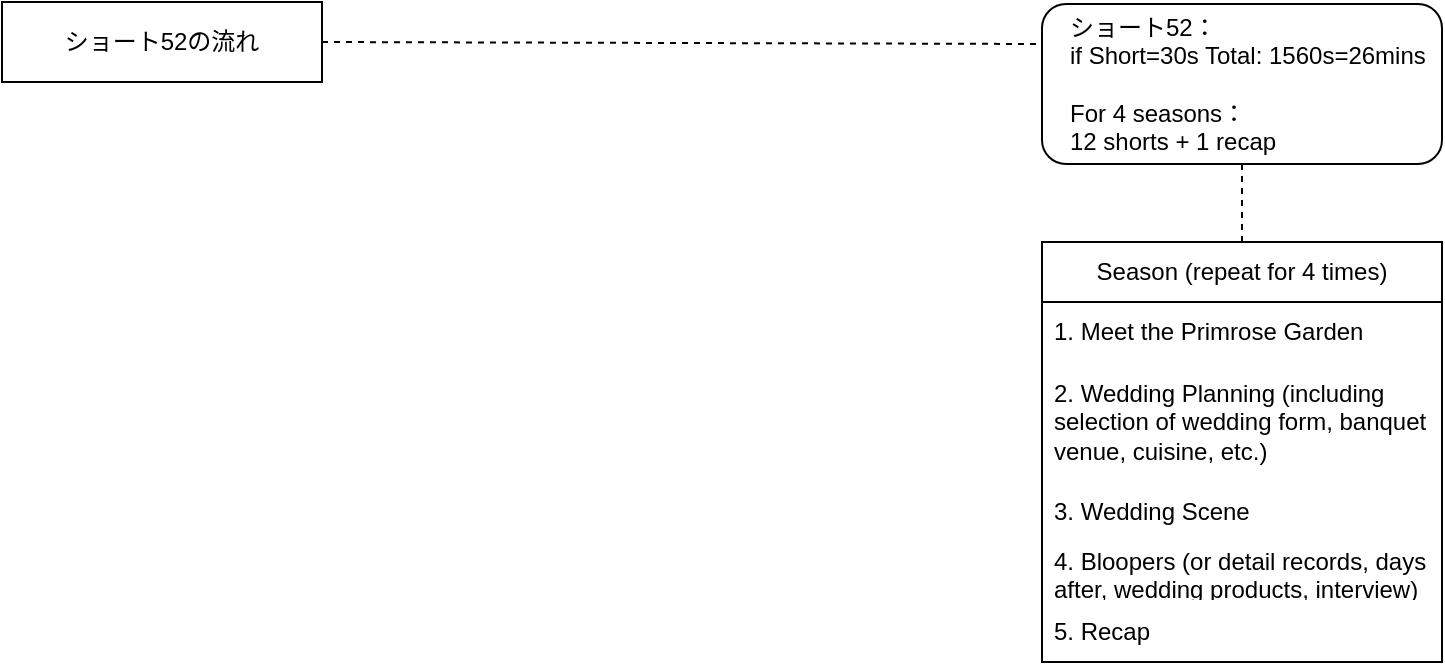 <mxfile version="20.8.16" type="github">
  <diagram name="第 1 页" id="QphtTLHyzabLkcDR0NQY">
    <mxGraphModel dx="1030" dy="841" grid="1" gridSize="10" guides="1" tooltips="1" connect="1" arrows="1" fold="1" page="1" pageScale="1" pageWidth="1169" pageHeight="827" math="0" shadow="0">
      <root>
        <mxCell id="0" />
        <mxCell id="1" parent="0" />
        <mxCell id="XRTO34nemUw1Eli-27_c-1" value="ショート52の流れ" style="rounded=0;whiteSpace=wrap;html=1;" vertex="1" parent="1">
          <mxGeometry x="40" y="80" width="160" height="40" as="geometry" />
        </mxCell>
        <mxCell id="XRTO34nemUw1Eli-27_c-2" value="　ショート52：&lt;br&gt;　if Short=30s Total: 1560s=26mins&lt;br&gt;&lt;br&gt;　For 4 seasons：&lt;br&gt;　12 shorts + 1 recap" style="rounded=1;whiteSpace=wrap;html=1;align=left;" vertex="1" parent="1">
          <mxGeometry x="560" y="81" width="200" height="80" as="geometry" />
        </mxCell>
        <mxCell id="XRTO34nemUw1Eli-27_c-3" value="" style="endArrow=none;dashed=1;html=1;rounded=0;exitX=1;exitY=0.5;exitDx=0;exitDy=0;entryX=0;entryY=0.25;entryDx=0;entryDy=0;" edge="1" parent="1" source="XRTO34nemUw1Eli-27_c-1" target="XRTO34nemUw1Eli-27_c-2">
          <mxGeometry width="50" height="50" relative="1" as="geometry">
            <mxPoint x="430" y="370" as="sourcePoint" />
            <mxPoint x="480" y="320" as="targetPoint" />
            <Array as="points" />
          </mxGeometry>
        </mxCell>
        <mxCell id="XRTO34nemUw1Eli-27_c-5" value="Season (repeat for 4 times)" style="swimlane;fontStyle=0;childLayout=stackLayout;horizontal=1;startSize=30;horizontalStack=0;resizeParent=1;resizeParentMax=0;resizeLast=0;collapsible=1;marginBottom=0;whiteSpace=wrap;html=1;" vertex="1" parent="1">
          <mxGeometry x="560" y="200" width="200" height="210" as="geometry">
            <mxRectangle x="280" y="200" width="80" height="30" as="alternateBounds" />
          </mxGeometry>
        </mxCell>
        <mxCell id="XRTO34nemUw1Eli-27_c-6" value="1. Meet the Primrose Garden" style="text;strokeColor=none;fillColor=none;align=left;verticalAlign=middle;spacingLeft=4;spacingRight=4;overflow=hidden;points=[[0,0.5],[1,0.5]];portConstraint=eastwest;rotatable=0;whiteSpace=wrap;html=1;" vertex="1" parent="XRTO34nemUw1Eli-27_c-5">
          <mxGeometry y="30" width="200" height="30" as="geometry" />
        </mxCell>
        <mxCell id="XRTO34nemUw1Eli-27_c-7" value="2. Wedding Planning (including selection of wedding form, banquet venue, cuisine, etc.)" style="text;strokeColor=none;fillColor=none;align=left;verticalAlign=middle;spacingLeft=4;spacingRight=4;overflow=hidden;points=[[0,0.5],[1,0.5]];portConstraint=eastwest;rotatable=0;whiteSpace=wrap;html=1;" vertex="1" parent="XRTO34nemUw1Eli-27_c-5">
          <mxGeometry y="60" width="200" height="60" as="geometry" />
        </mxCell>
        <mxCell id="XRTO34nemUw1Eli-27_c-8" value="3. Wedding Scene" style="text;strokeColor=none;fillColor=none;align=left;verticalAlign=middle;spacingLeft=4;spacingRight=4;overflow=hidden;points=[[0,0.5],[1,0.5]];portConstraint=eastwest;rotatable=0;whiteSpace=wrap;html=1;" vertex="1" parent="XRTO34nemUw1Eli-27_c-5">
          <mxGeometry y="120" width="200" height="30" as="geometry" />
        </mxCell>
        <mxCell id="XRTO34nemUw1Eli-27_c-11" value="4.&amp;nbsp;Bloopers (or detail records, days after, wedding products, interview)" style="text;strokeColor=none;fillColor=none;align=left;verticalAlign=middle;spacingLeft=4;spacingRight=4;overflow=hidden;points=[[0,0.5],[1,0.5]];portConstraint=eastwest;rotatable=0;whiteSpace=wrap;html=1;" vertex="1" parent="XRTO34nemUw1Eli-27_c-5">
          <mxGeometry y="150" width="200" height="30" as="geometry" />
        </mxCell>
        <mxCell id="XRTO34nemUw1Eli-27_c-12" value="5. Recap" style="text;strokeColor=none;fillColor=none;align=left;verticalAlign=middle;spacingLeft=4;spacingRight=4;overflow=hidden;points=[[0,0.5],[1,0.5]];portConstraint=eastwest;rotatable=0;whiteSpace=wrap;html=1;" vertex="1" parent="XRTO34nemUw1Eli-27_c-5">
          <mxGeometry y="180" width="200" height="30" as="geometry" />
        </mxCell>
        <mxCell id="XRTO34nemUw1Eli-27_c-14" value="" style="endArrow=none;dashed=1;html=1;rounded=0;exitX=0.5;exitY=1;exitDx=0;exitDy=0;entryX=0.5;entryY=0;entryDx=0;entryDy=0;" edge="1" parent="1" source="XRTO34nemUw1Eli-27_c-2" target="XRTO34nemUw1Eli-27_c-5">
          <mxGeometry width="50" height="50" relative="1" as="geometry">
            <mxPoint x="210" y="110" as="sourcePoint" />
            <mxPoint x="290" y="110" as="targetPoint" />
            <Array as="points" />
          </mxGeometry>
        </mxCell>
      </root>
    </mxGraphModel>
  </diagram>
</mxfile>
